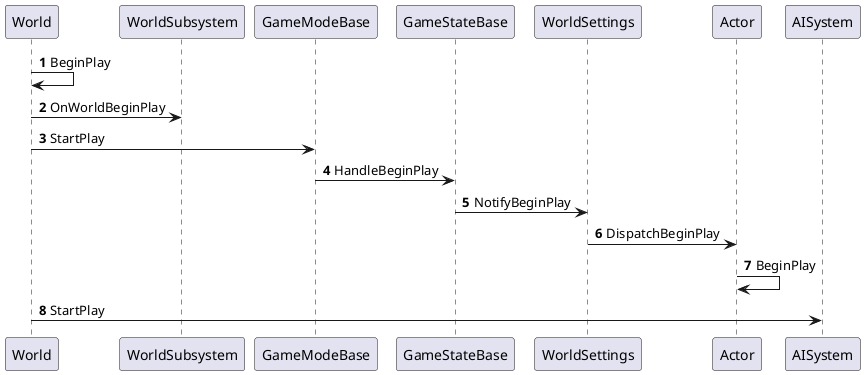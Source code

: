 @startuml
'https://plantuml.com/sequence-diagram

autonumber

participant World
participant WorldSubsystem
participant GameModeBase
participant GameStateBase
participant WorldSettings
participant Actor
participant AISystem

World -> World: BeginPlay
World -> WorldSubsystem: OnWorldBeginPlay
World -> GameModeBase: StartPlay
GameModeBase -> GameStateBase: HandleBeginPlay
GameStateBase -> WorldSettings: NotifyBeginPlay
WorldSettings -> Actor: DispatchBeginPlay
Actor -> Actor: BeginPlay
World -> AISystem: StartPlay

@enduml
